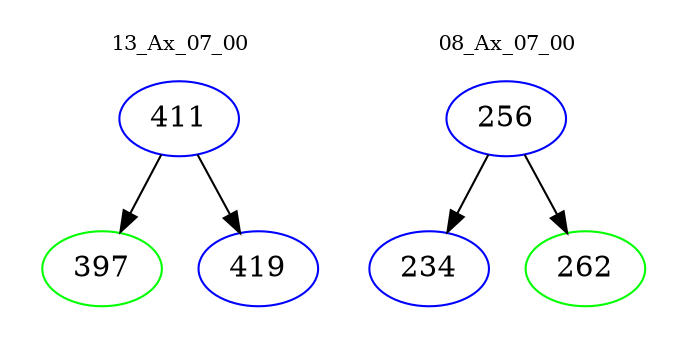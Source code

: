 digraph{
subgraph cluster_0 {
color = white
label = "13_Ax_07_00";
fontsize=10;
T0_411 [label="411", color="blue"]
T0_411 -> T0_397 [color="black"]
T0_397 [label="397", color="green"]
T0_411 -> T0_419 [color="black"]
T0_419 [label="419", color="blue"]
}
subgraph cluster_1 {
color = white
label = "08_Ax_07_00";
fontsize=10;
T1_256 [label="256", color="blue"]
T1_256 -> T1_234 [color="black"]
T1_234 [label="234", color="blue"]
T1_256 -> T1_262 [color="black"]
T1_262 [label="262", color="green"]
}
}
